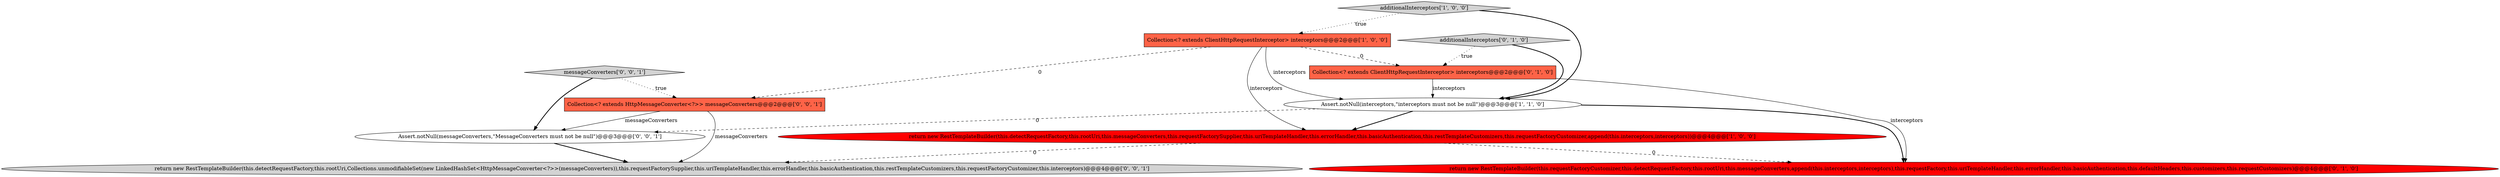 digraph {
4 [style = filled, label = "additionalInterceptors['0', '1', '0']", fillcolor = lightgray, shape = diamond image = "AAA0AAABBB2BBB"];
3 [style = filled, label = "Collection<? extends ClientHttpRequestInterceptor> interceptors@@@2@@@['1', '0', '0']", fillcolor = tomato, shape = box image = "AAA1AAABBB1BBB"];
8 [style = filled, label = "Assert.notNull(messageConverters,\"MessageConverters must not be null\")@@@3@@@['0', '0', '1']", fillcolor = white, shape = ellipse image = "AAA0AAABBB3BBB"];
9 [style = filled, label = "messageConverters['0', '0', '1']", fillcolor = lightgray, shape = diamond image = "AAA0AAABBB3BBB"];
2 [style = filled, label = "Assert.notNull(interceptors,\"interceptors must not be null\")@@@3@@@['1', '1', '0']", fillcolor = white, shape = ellipse image = "AAA0AAABBB1BBB"];
5 [style = filled, label = "Collection<? extends ClientHttpRequestInterceptor> interceptors@@@2@@@['0', '1', '0']", fillcolor = tomato, shape = box image = "AAA1AAABBB2BBB"];
6 [style = filled, label = "return new RestTemplateBuilder(this.requestFactoryCustomizer,this.detectRequestFactory,this.rootUri,this.messageConverters,append(this.interceptors,interceptors),this.requestFactory,this.uriTemplateHandler,this.errorHandler,this.basicAuthentication,this.defaultHeaders,this.customizers,this.requestCustomizers)@@@4@@@['0', '1', '0']", fillcolor = red, shape = ellipse image = "AAA1AAABBB2BBB"];
10 [style = filled, label = "return new RestTemplateBuilder(this.detectRequestFactory,this.rootUri,Collections.unmodifiableSet(new LinkedHashSet<HttpMessageConverter<?>>(messageConverters)),this.requestFactorySupplier,this.uriTemplateHandler,this.errorHandler,this.basicAuthentication,this.restTemplateCustomizers,this.requestFactoryCustomizer,this.interceptors)@@@4@@@['0', '0', '1']", fillcolor = lightgray, shape = ellipse image = "AAA0AAABBB3BBB"];
1 [style = filled, label = "return new RestTemplateBuilder(this.detectRequestFactory,this.rootUri,this.messageConverters,this.requestFactorySupplier,this.uriTemplateHandler,this.errorHandler,this.basicAuthentication,this.restTemplateCustomizers,this.requestFactoryCustomizer,append(this.interceptors,interceptors))@@@4@@@['1', '0', '0']", fillcolor = red, shape = ellipse image = "AAA1AAABBB1BBB"];
7 [style = filled, label = "Collection<? extends HttpMessageConverter<?>> messageConverters@@@2@@@['0', '0', '1']", fillcolor = tomato, shape = box image = "AAA0AAABBB3BBB"];
0 [style = filled, label = "additionalInterceptors['1', '0', '0']", fillcolor = lightgray, shape = diamond image = "AAA0AAABBB1BBB"];
7->8 [style = solid, label="messageConverters"];
3->5 [style = dashed, label="0"];
4->5 [style = dotted, label="true"];
3->2 [style = solid, label="interceptors"];
8->10 [style = bold, label=""];
0->3 [style = dotted, label="true"];
4->2 [style = bold, label=""];
1->10 [style = dashed, label="0"];
9->7 [style = dotted, label="true"];
3->1 [style = solid, label="interceptors"];
9->8 [style = bold, label=""];
5->6 [style = solid, label="interceptors"];
1->6 [style = dashed, label="0"];
2->6 [style = bold, label=""];
2->1 [style = bold, label=""];
5->2 [style = solid, label="interceptors"];
3->7 [style = dashed, label="0"];
7->10 [style = solid, label="messageConverters"];
2->8 [style = dashed, label="0"];
0->2 [style = bold, label=""];
}
